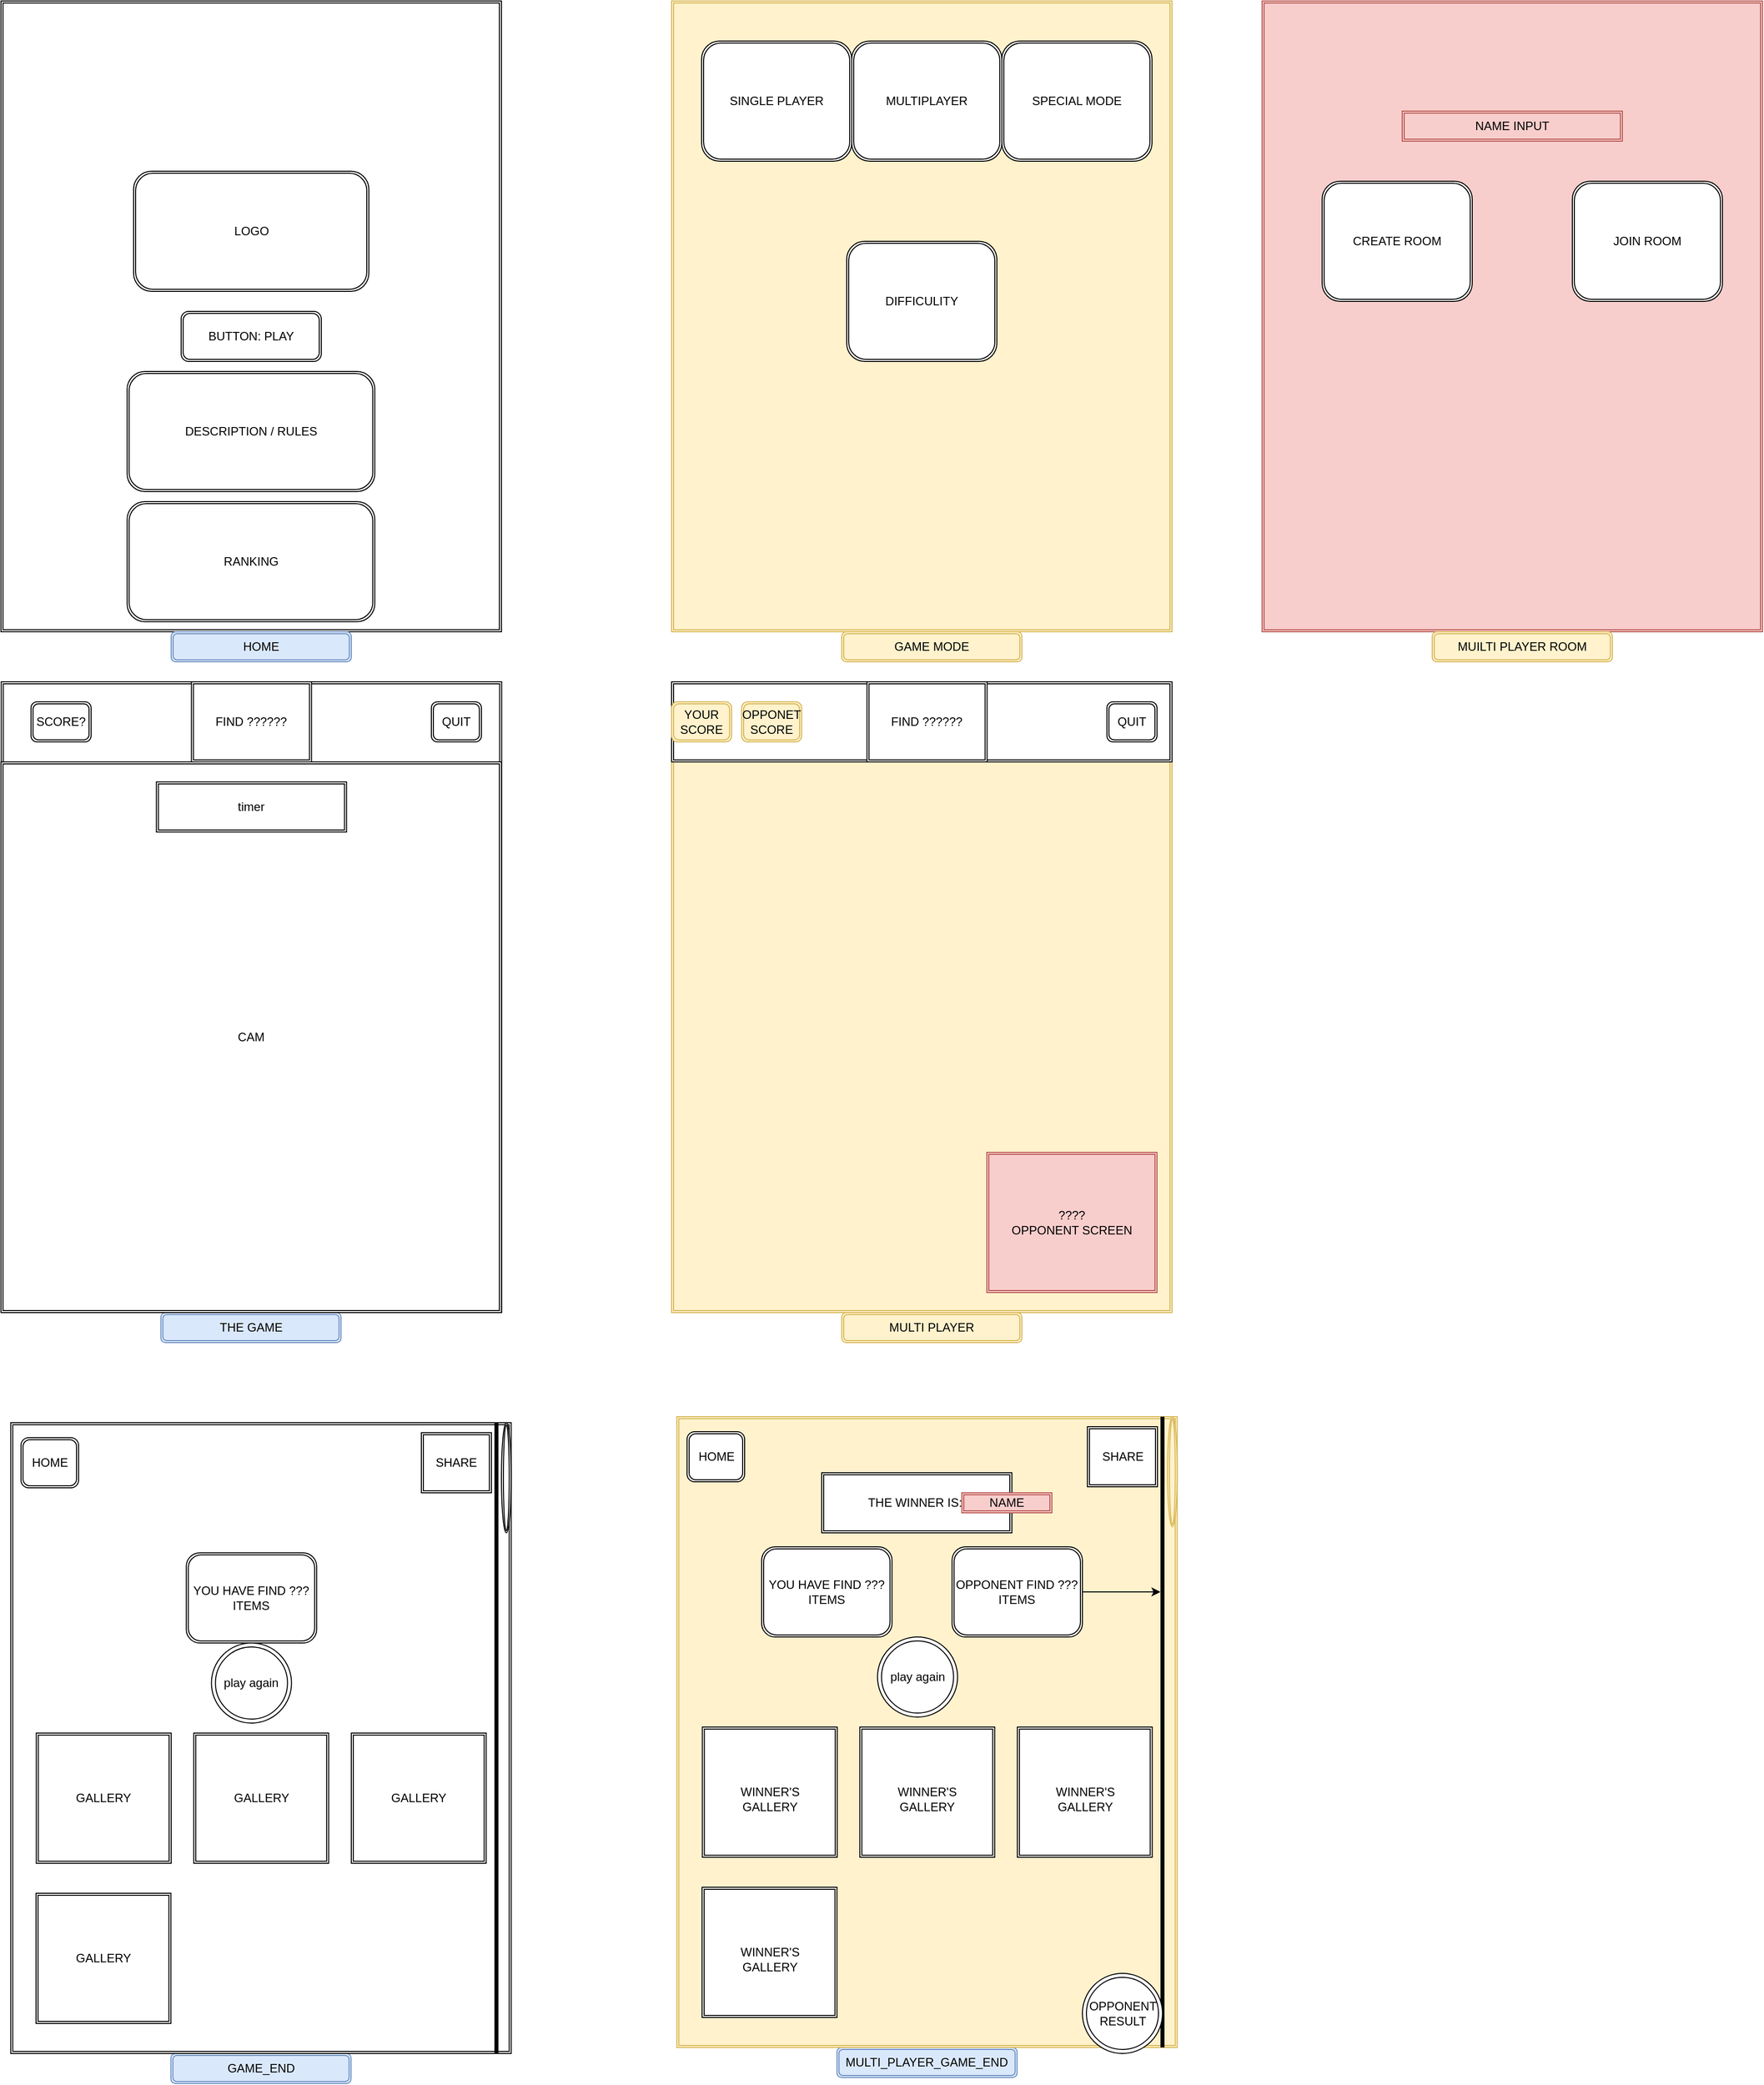<mxfile>
    <diagram id="Ahz-8C-OED76HgBrKSky" name="Page-1">
        <mxGraphModel dx="408" dy="849" grid="1" gridSize="10" guides="1" tooltips="1" connect="1" arrows="1" fold="1" page="1" pageScale="1" pageWidth="827" pageHeight="1169" background="#ffffff" math="0" shadow="0">
            <root>
                <mxCell id="0"/>
                <mxCell id="1" parent="0"/>
                <mxCell id="3" value="" style="shape=ext;double=1;rounded=0;whiteSpace=wrap;html=1;" parent="1" vertex="1">
                    <mxGeometry x="40" y="10" width="500" height="630" as="geometry"/>
                </mxCell>
                <mxCell id="4" value="LOGO" style="shape=ext;double=1;rounded=1;whiteSpace=wrap;html=1;" parent="1" vertex="1">
                    <mxGeometry x="172.5" y="180" width="235" height="120" as="geometry"/>
                </mxCell>
                <mxCell id="5" value="BUTTON: PLAY" style="shape=ext;double=1;rounded=1;whiteSpace=wrap;html=1;" parent="1" vertex="1">
                    <mxGeometry x="220" y="320" width="140" height="50" as="geometry"/>
                </mxCell>
                <mxCell id="6" value="DESCRIPTION / RULES" style="shape=ext;double=1;rounded=1;whiteSpace=wrap;html=1;" parent="1" vertex="1">
                    <mxGeometry x="166" y="380" width="247.5" height="120" as="geometry"/>
                </mxCell>
                <mxCell id="8" value="" style="shape=ext;double=1;rounded=0;whiteSpace=wrap;html=1;" parent="1" vertex="1">
                    <mxGeometry x="40.25" y="690" width="500" height="630" as="geometry"/>
                </mxCell>
                <mxCell id="9" value="HOME" style="shape=ext;double=1;rounded=1;whiteSpace=wrap;html=1;fillColor=#dae8fc;strokeColor=#6c8ebf;" parent="1" vertex="1">
                    <mxGeometry x="210" y="640" width="180" height="30" as="geometry"/>
                </mxCell>
                <mxCell id="10" value="THE GAME" style="shape=ext;double=1;rounded=1;whiteSpace=wrap;html=1;fillColor=#dae8fc;strokeColor=#6c8ebf;" parent="1" vertex="1">
                    <mxGeometry x="199.75" y="1320" width="180" height="30" as="geometry"/>
                </mxCell>
                <mxCell id="11" value="CAM" style="shape=ext;double=1;rounded=0;whiteSpace=wrap;html=1;" parent="1" vertex="1">
                    <mxGeometry x="40" y="770" width="500" height="550" as="geometry"/>
                </mxCell>
                <mxCell id="14" value="" style="shape=ext;double=1;rounded=0;whiteSpace=wrap;html=1;fillColor=#fff2cc;strokeColor=#d6b656;" parent="1" vertex="1">
                    <mxGeometry x="710" y="10" width="500" height="630" as="geometry"/>
                </mxCell>
                <mxCell id="15" value="GAME MODE" style="shape=ext;double=1;rounded=1;whiteSpace=wrap;html=1;fillColor=#fff2cc;strokeColor=#d6b656;" parent="1" vertex="1">
                    <mxGeometry x="880" y="640" width="180" height="30" as="geometry"/>
                </mxCell>
                <mxCell id="16" value="DIFFICULITY" style="shape=ext;double=1;rounded=1;whiteSpace=wrap;html=1;" parent="1" vertex="1">
                    <mxGeometry x="885" y="250" width="150" height="120" as="geometry"/>
                </mxCell>
                <mxCell id="17" value="SPECIAL MODE" style="shape=ext;double=1;rounded=1;whiteSpace=wrap;html=1;" parent="1" vertex="1">
                    <mxGeometry x="1040" y="50" width="150" height="120" as="geometry"/>
                </mxCell>
                <mxCell id="18" value="SINGLE PLAYER" style="shape=ext;double=1;rounded=1;whiteSpace=wrap;html=1;" parent="1" vertex="1">
                    <mxGeometry x="740" y="50" width="150" height="120" as="geometry"/>
                </mxCell>
                <mxCell id="19" value="MULTIPLAYER" style="shape=ext;double=1;rounded=1;whiteSpace=wrap;html=1;" parent="1" vertex="1">
                    <mxGeometry x="890" y="50" width="150" height="120" as="geometry"/>
                </mxCell>
                <mxCell id="21" value="timer" style="shape=ext;double=1;rounded=0;whiteSpace=wrap;html=1;" parent="1" vertex="1">
                    <mxGeometry x="195.25" y="790" width="190" height="50" as="geometry"/>
                </mxCell>
                <mxCell id="22" value="QUIT" style="shape=ext;double=1;rounded=1;whiteSpace=wrap;html=1;" parent="1" vertex="1">
                    <mxGeometry x="470" y="710" width="50" height="40" as="geometry"/>
                </mxCell>
                <mxCell id="23" value="FIND ??????" style="shape=ext;double=1;rounded=0;whiteSpace=wrap;html=1;" parent="1" vertex="1">
                    <mxGeometry x="230.25" y="690" width="120" height="80" as="geometry"/>
                </mxCell>
                <mxCell id="26" value="SCORE?" style="shape=ext;double=1;rounded=1;whiteSpace=wrap;html=1;" parent="1" vertex="1">
                    <mxGeometry x="70" y="710" width="60" height="40" as="geometry"/>
                </mxCell>
                <mxCell id="27" value="" style="shape=ext;double=1;rounded=0;whiteSpace=wrap;html=1;fillColor=#fff2cc;strokeColor=#d6b656;" parent="1" vertex="1">
                    <mxGeometry x="710" y="690" width="500" height="630" as="geometry"/>
                </mxCell>
                <mxCell id="28" value="MULTI PLAYER" style="shape=ext;double=1;rounded=1;whiteSpace=wrap;html=1;fillColor=#fff2cc;strokeColor=#d6b656;" parent="1" vertex="1">
                    <mxGeometry x="880" y="1320" width="180" height="30" as="geometry"/>
                </mxCell>
                <mxCell id="34" value="" style="shape=ext;double=1;rounded=0;whiteSpace=wrap;html=1;" parent="1" vertex="1">
                    <mxGeometry x="710" y="690" width="500" height="80" as="geometry"/>
                </mxCell>
                <mxCell id="35" value="QUIT" style="shape=ext;double=1;rounded=1;whiteSpace=wrap;html=1;" parent="1" vertex="1">
                    <mxGeometry x="1145" y="710" width="50" height="40" as="geometry"/>
                </mxCell>
                <mxCell id="36" value="FIND ??????" style="shape=ext;double=1;rounded=0;whiteSpace=wrap;html=1;" parent="1" vertex="1">
                    <mxGeometry x="905.25" y="690" width="120" height="80" as="geometry"/>
                </mxCell>
                <mxCell id="37" value="YOUR&lt;br&gt;SCORE" style="shape=ext;double=1;rounded=1;whiteSpace=wrap;html=1;fillColor=#fff2cc;strokeColor=#d6b656;" parent="1" vertex="1">
                    <mxGeometry x="710" y="710" width="60" height="40" as="geometry"/>
                </mxCell>
                <mxCell id="38" value="OPPONET&lt;br&gt;SCORE" style="shape=ext;double=1;rounded=1;whiteSpace=wrap;html=1;fillColor=#fff2cc;strokeColor=#d6b656;" parent="1" vertex="1">
                    <mxGeometry x="780" y="710" width="60" height="40" as="geometry"/>
                </mxCell>
                <mxCell id="39" value="????&lt;br&gt;OPPONENT SCREEN" style="shape=ext;double=1;rounded=0;whiteSpace=wrap;html=1;fillColor=#f8cecc;strokeColor=#b85450;" parent="1" vertex="1">
                    <mxGeometry x="1025" y="1160" width="170" height="140" as="geometry"/>
                </mxCell>
                <mxCell id="41" value="GAME_END" style="shape=ext;double=1;rounded=1;whiteSpace=wrap;html=1;fillColor=#dae8fc;strokeColor=#6c8ebf;" parent="1" vertex="1">
                    <mxGeometry x="209.75" y="2060" width="180" height="30" as="geometry"/>
                </mxCell>
                <mxCell id="43" value="" style="shape=ext;double=1;rounded=0;whiteSpace=wrap;html=1;" parent="1" vertex="1">
                    <mxGeometry x="49.75" y="1430" width="500" height="630" as="geometry"/>
                </mxCell>
                <mxCell id="45" value="GALLERY" style="shape=ext;double=1;rounded=0;whiteSpace=wrap;html=1;" parent="1" vertex="1">
                    <mxGeometry x="75.25" y="1740" width="134.75" height="130" as="geometry"/>
                </mxCell>
                <mxCell id="46" value="YOU HAVE FIND ??? ITEMS" style="shape=ext;double=1;rounded=1;whiteSpace=wrap;html=1;" parent="1" vertex="1">
                    <mxGeometry x="225.13" y="1560" width="130.25" height="90" as="geometry"/>
                </mxCell>
                <mxCell id="47" value="&lt;span&gt;GALLERY&lt;/span&gt;" style="shape=ext;double=1;rounded=0;whiteSpace=wrap;html=1;" parent="1" vertex="1">
                    <mxGeometry x="232.62" y="1740" width="134.75" height="130" as="geometry"/>
                </mxCell>
                <mxCell id="48" value="&lt;span&gt;GALLERY&lt;/span&gt;" style="shape=ext;double=1;rounded=0;whiteSpace=wrap;html=1;" parent="1" vertex="1">
                    <mxGeometry x="390" y="1740" width="134.75" height="130" as="geometry"/>
                </mxCell>
                <mxCell id="49" value="&lt;span&gt;GALLERY&lt;/span&gt;" style="shape=ext;double=1;rounded=0;whiteSpace=wrap;html=1;" parent="1" vertex="1">
                    <mxGeometry x="75" y="1900" width="134.75" height="130" as="geometry"/>
                </mxCell>
                <mxCell id="51" value="" style="line;strokeWidth=4;direction=south;html=1;perimeter=backbonePerimeter;points=[];outlineConnect=0;" parent="1" vertex="1">
                    <mxGeometry x="530" y="1430" width="10" height="630" as="geometry"/>
                </mxCell>
                <mxCell id="52" value="" style="ellipse;shape=doubleEllipse;whiteSpace=wrap;html=1;" parent="1" vertex="1">
                    <mxGeometry x="540" y="1430" width="9.75" height="110" as="geometry"/>
                </mxCell>
                <mxCell id="53" value="SHARE" style="shape=ext;double=1;rounded=0;whiteSpace=wrap;html=1;" parent="1" vertex="1">
                    <mxGeometry x="460" y="1440" width="70" height="60" as="geometry"/>
                </mxCell>
                <mxCell id="54" value="HOME" style="shape=ext;double=1;rounded=1;whiteSpace=wrap;html=1;" parent="1" vertex="1">
                    <mxGeometry x="60" y="1445" width="57.5" height="50" as="geometry"/>
                </mxCell>
                <mxCell id="56" value="play again" style="ellipse;shape=doubleEllipse;whiteSpace=wrap;html=1;aspect=fixed;" parent="1" vertex="1">
                    <mxGeometry x="250.26" y="1650" width="80" height="80" as="geometry"/>
                </mxCell>
                <mxCell id="57" value="MULTI_PLAYER_GAME_END" style="shape=ext;double=1;rounded=1;whiteSpace=wrap;html=1;fillColor=#dae8fc;strokeColor=#6c8ebf;" parent="1" vertex="1">
                    <mxGeometry x="875.25" y="2054" width="180" height="30" as="geometry"/>
                </mxCell>
                <mxCell id="58" value="" style="shape=ext;double=1;rounded=0;whiteSpace=wrap;html=1;fillColor=#fff2cc;strokeColor=#d6b656;" parent="1" vertex="1">
                    <mxGeometry x="715.25" y="1424" width="500" height="630" as="geometry"/>
                </mxCell>
                <mxCell id="59" value="&lt;br&gt;WINNER'S&lt;br&gt;GALLERY" style="shape=ext;double=1;rounded=0;whiteSpace=wrap;html=1;" parent="1" vertex="1">
                    <mxGeometry x="740.75" y="1734" width="134.75" height="130" as="geometry"/>
                </mxCell>
                <mxCell id="60" value="YOU HAVE FIND ??? ITEMS" style="shape=ext;double=1;rounded=1;whiteSpace=wrap;html=1;" parent="1" vertex="1">
                    <mxGeometry x="800" y="1554" width="130.25" height="90" as="geometry"/>
                </mxCell>
                <mxCell id="61" value="&lt;br&gt;WINNER'S&lt;br&gt;GALLERY" style="shape=ext;double=1;rounded=0;whiteSpace=wrap;html=1;" parent="1" vertex="1">
                    <mxGeometry x="898.12" y="1734" width="134.75" height="130" as="geometry"/>
                </mxCell>
                <mxCell id="62" value="&lt;br&gt;WINNER'S&lt;br&gt;GALLERY" style="shape=ext;double=1;rounded=0;whiteSpace=wrap;html=1;" parent="1" vertex="1">
                    <mxGeometry x="1055.5" y="1734" width="134.75" height="130" as="geometry"/>
                </mxCell>
                <mxCell id="63" value="&lt;br&gt;WINNER'S&lt;br&gt;GALLERY" style="shape=ext;double=1;rounded=0;whiteSpace=wrap;html=1;" parent="1" vertex="1">
                    <mxGeometry x="740.5" y="1894" width="134.75" height="130" as="geometry"/>
                </mxCell>
                <mxCell id="64" value="" style="line;strokeWidth=4;direction=south;html=1;perimeter=backbonePerimeter;points=[];outlineConnect=0;" parent="1" vertex="1">
                    <mxGeometry x="1195.5" y="1424" width="10" height="630" as="geometry"/>
                </mxCell>
                <mxCell id="65" value="" style="ellipse;shape=doubleEllipse;whiteSpace=wrap;html=1;fillColor=#fff2cc;strokeColor=#d6b656;" parent="1" vertex="1">
                    <mxGeometry x="1205.5" y="1424" width="9.75" height="110" as="geometry"/>
                </mxCell>
                <mxCell id="66" value="SHARE" style="shape=ext;double=1;rounded=0;whiteSpace=wrap;html=1;" parent="1" vertex="1">
                    <mxGeometry x="1125.5" y="1434" width="70" height="60" as="geometry"/>
                </mxCell>
                <mxCell id="67" value="HOME" style="shape=ext;double=1;rounded=1;whiteSpace=wrap;html=1;" parent="1" vertex="1">
                    <mxGeometry x="725.5" y="1439" width="57.5" height="50" as="geometry"/>
                </mxCell>
                <mxCell id="68" value="play again" style="ellipse;shape=doubleEllipse;whiteSpace=wrap;html=1;aspect=fixed;" parent="1" vertex="1">
                    <mxGeometry x="915.76" y="1644" width="80" height="80" as="geometry"/>
                </mxCell>
                <mxCell id="69" value="OPPONENT&lt;br&gt;RESULT" style="ellipse;shape=doubleEllipse;whiteSpace=wrap;html=1;aspect=fixed;" parent="1" vertex="1">
                    <mxGeometry x="1120.5" y="1980" width="80" height="80" as="geometry"/>
                </mxCell>
                <mxCell id="75" value="" style="edgeStyle=none;html=1;" parent="1" source="70" target="64" edge="1">
                    <mxGeometry relative="1" as="geometry"/>
                </mxCell>
                <mxCell id="70" value="OPPONENT FIND ??? ITEMS" style="shape=ext;double=1;rounded=1;whiteSpace=wrap;html=1;" parent="1" vertex="1">
                    <mxGeometry x="990.25" y="1554" width="130.25" height="90" as="geometry"/>
                </mxCell>
                <mxCell id="71" value="" style="shape=ext;double=1;rounded=0;whiteSpace=wrap;html=1;fillColor=#f8cecc;strokeColor=#b85450;" parent="1" vertex="1">
                    <mxGeometry x="1300" y="10" width="500" height="630" as="geometry"/>
                </mxCell>
                <mxCell id="72" value="MUILTI PLAYER ROOM" style="shape=ext;double=1;rounded=1;whiteSpace=wrap;html=1;fillColor=#fff2cc;strokeColor=#d6b656;" parent="1" vertex="1">
                    <mxGeometry x="1470" y="640" width="180" height="30" as="geometry"/>
                </mxCell>
                <mxCell id="73" value="CREATE ROOM" style="shape=ext;double=1;rounded=1;whiteSpace=wrap;html=1;" parent="1" vertex="1">
                    <mxGeometry x="1360" y="190" width="150" height="120" as="geometry"/>
                </mxCell>
                <mxCell id="74" value="JOIN ROOM" style="shape=ext;double=1;rounded=1;whiteSpace=wrap;html=1;" parent="1" vertex="1">
                    <mxGeometry x="1610" y="190" width="150" height="120" as="geometry"/>
                </mxCell>
                <mxCell id="78" value="THE WINNER IS:&amp;nbsp;" style="shape=ext;double=1;rounded=0;whiteSpace=wrap;html=1;" parent="1" vertex="1">
                    <mxGeometry x="860" y="1480" width="190" height="60" as="geometry"/>
                </mxCell>
                <mxCell id="79" value="NAME INPUT" style="shape=ext;double=1;rounded=0;whiteSpace=wrap;html=1;fillColor=#f8cecc;strokeColor=#b85450;" parent="1" vertex="1">
                    <mxGeometry x="1440" y="120" width="220" height="30" as="geometry"/>
                </mxCell>
                <mxCell id="81" value="NAME" style="shape=ext;double=1;rounded=0;whiteSpace=wrap;html=1;fillColor=#f8cecc;strokeColor=#b85450;" parent="1" vertex="1">
                    <mxGeometry x="1000" y="1500" width="90" height="20" as="geometry"/>
                </mxCell>
                <mxCell id="82" value="RANKING" style="shape=ext;double=1;rounded=1;whiteSpace=wrap;html=1;" parent="1" vertex="1">
                    <mxGeometry x="166" y="510" width="247.5" height="120" as="geometry"/>
                </mxCell>
            </root>
        </mxGraphModel>
    </diagram>
</mxfile>